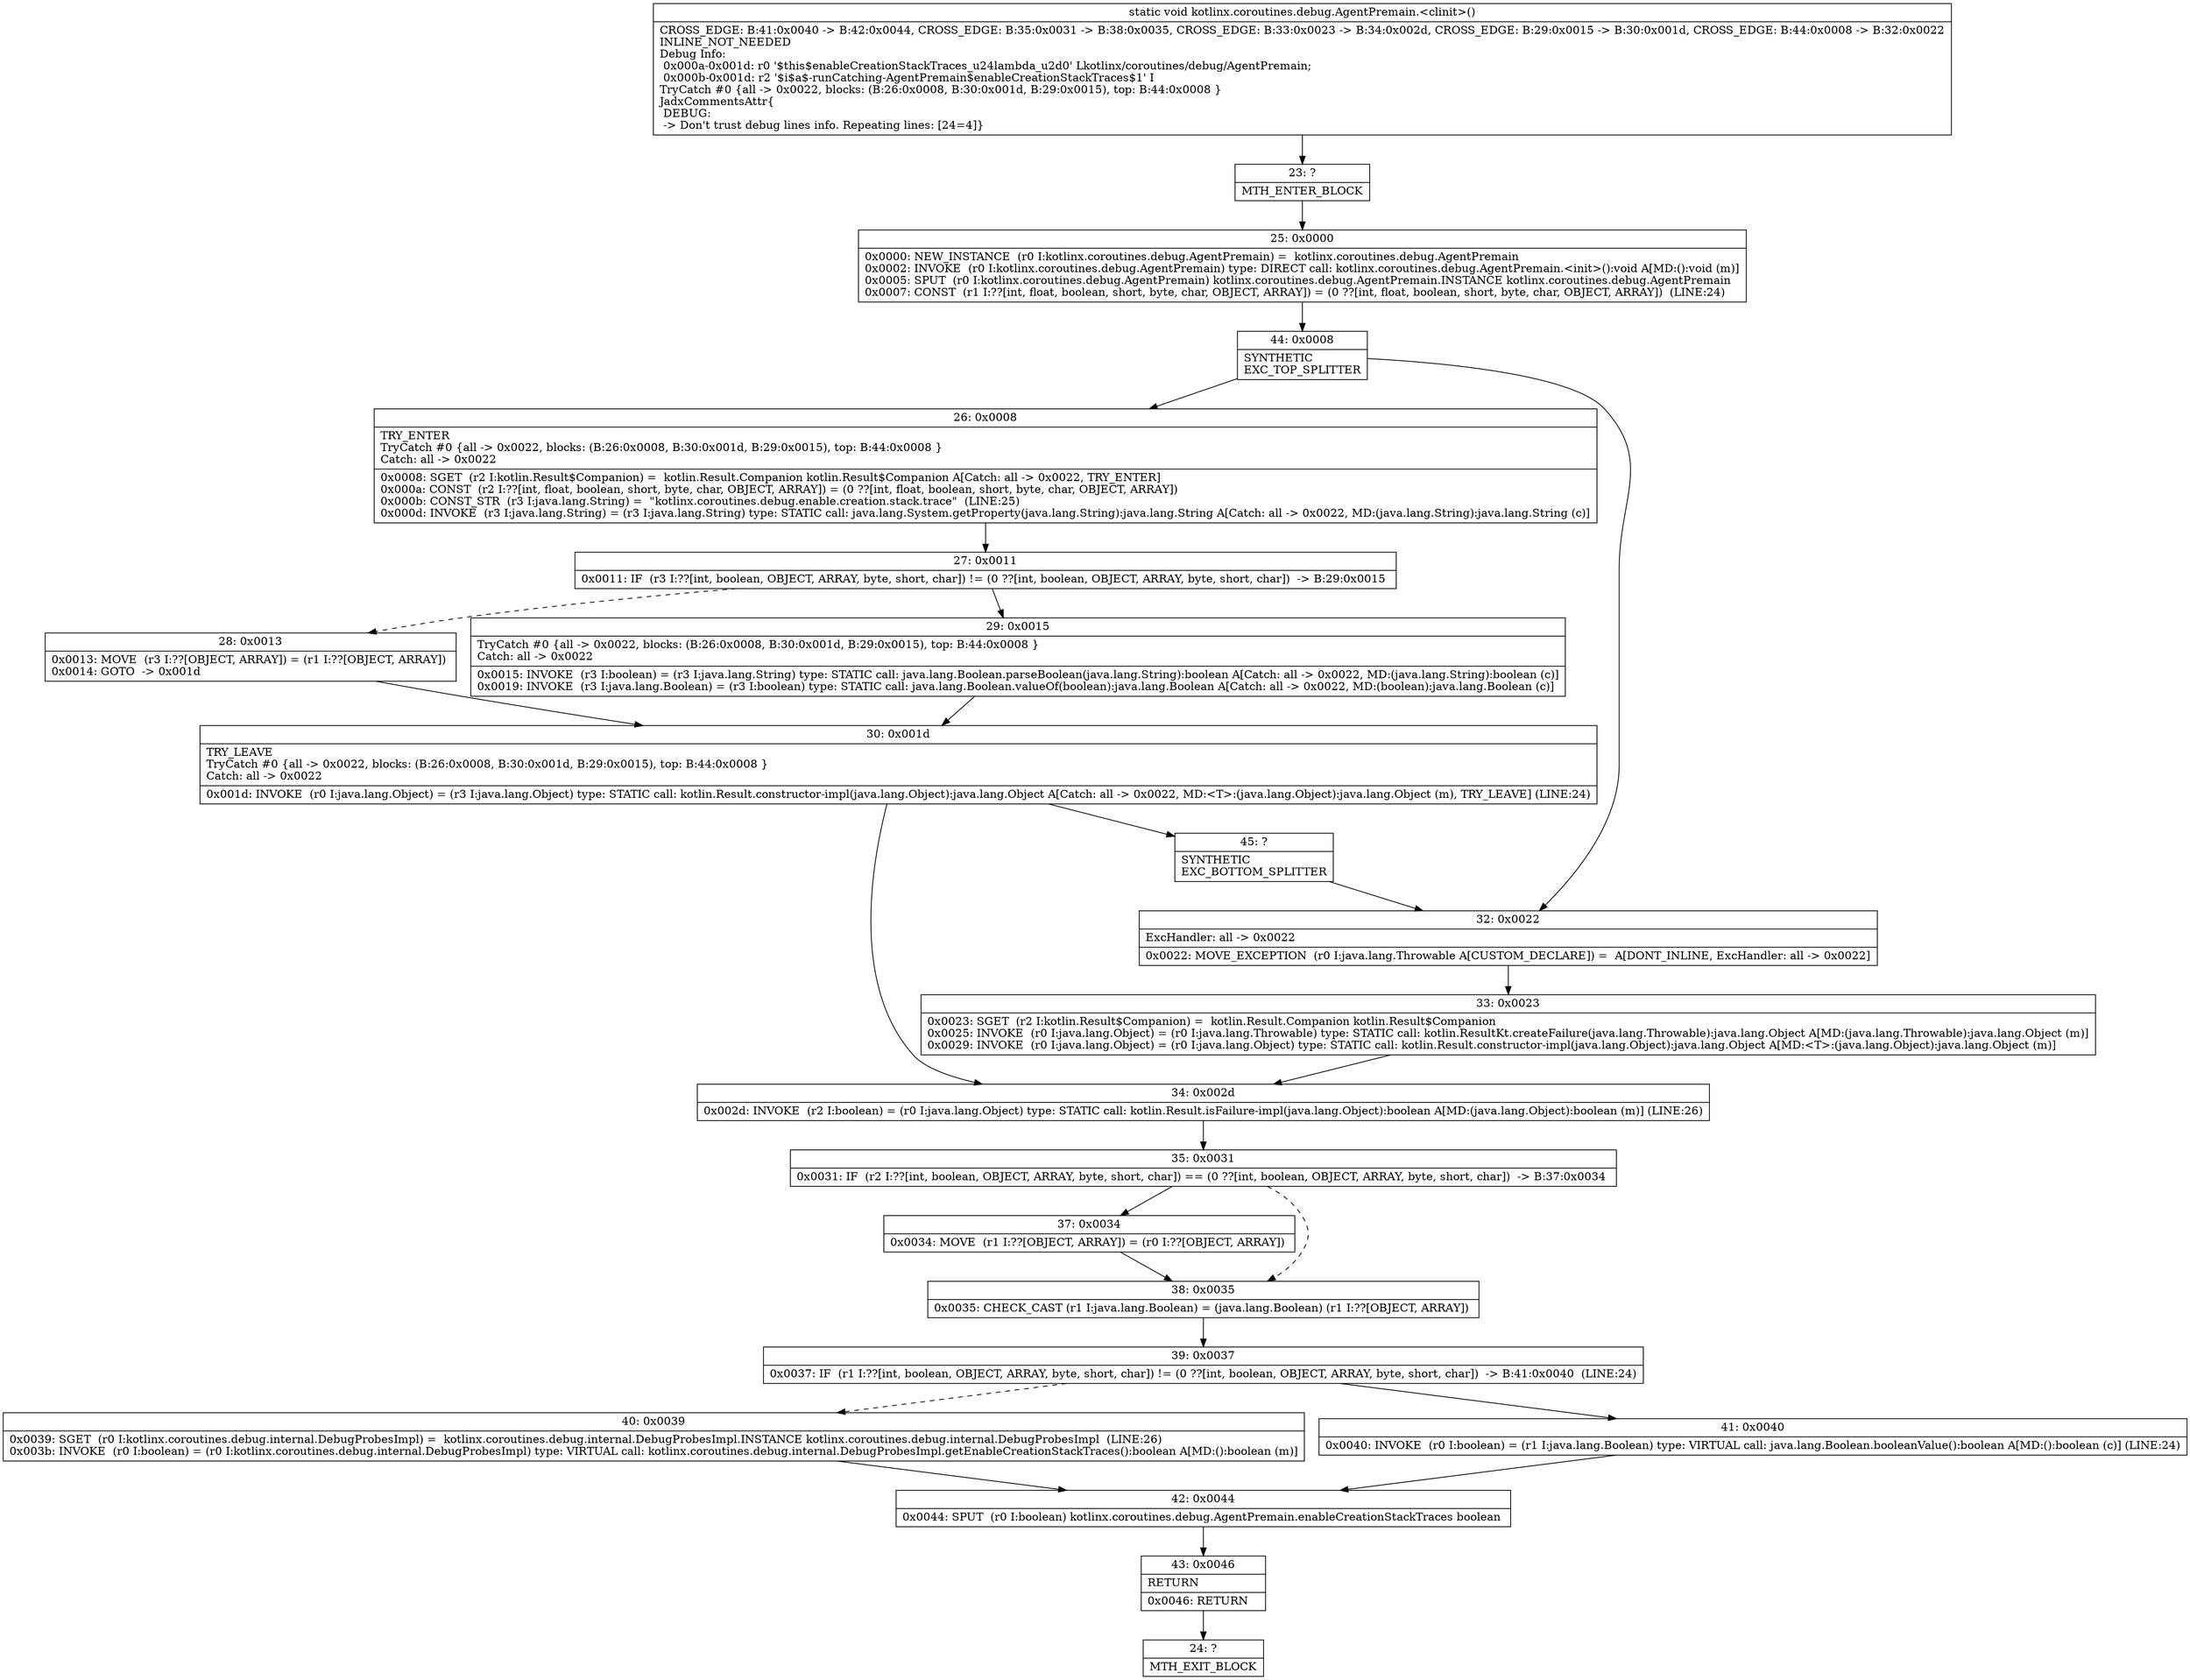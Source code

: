 digraph "CFG forkotlinx.coroutines.debug.AgentPremain.\<clinit\>()V" {
Node_23 [shape=record,label="{23\:\ ?|MTH_ENTER_BLOCK\l}"];
Node_25 [shape=record,label="{25\:\ 0x0000|0x0000: NEW_INSTANCE  (r0 I:kotlinx.coroutines.debug.AgentPremain) =  kotlinx.coroutines.debug.AgentPremain \l0x0002: INVOKE  (r0 I:kotlinx.coroutines.debug.AgentPremain) type: DIRECT call: kotlinx.coroutines.debug.AgentPremain.\<init\>():void A[MD:():void (m)]\l0x0005: SPUT  (r0 I:kotlinx.coroutines.debug.AgentPremain) kotlinx.coroutines.debug.AgentPremain.INSTANCE kotlinx.coroutines.debug.AgentPremain \l0x0007: CONST  (r1 I:??[int, float, boolean, short, byte, char, OBJECT, ARRAY]) = (0 ??[int, float, boolean, short, byte, char, OBJECT, ARRAY])  (LINE:24)\l}"];
Node_44 [shape=record,label="{44\:\ 0x0008|SYNTHETIC\lEXC_TOP_SPLITTER\l}"];
Node_26 [shape=record,label="{26\:\ 0x0008|TRY_ENTER\lTryCatch #0 \{all \-\> 0x0022, blocks: (B:26:0x0008, B:30:0x001d, B:29:0x0015), top: B:44:0x0008 \}\lCatch: all \-\> 0x0022\l|0x0008: SGET  (r2 I:kotlin.Result$Companion) =  kotlin.Result.Companion kotlin.Result$Companion A[Catch: all \-\> 0x0022, TRY_ENTER]\l0x000a: CONST  (r2 I:??[int, float, boolean, short, byte, char, OBJECT, ARRAY]) = (0 ??[int, float, boolean, short, byte, char, OBJECT, ARRAY]) \l0x000b: CONST_STR  (r3 I:java.lang.String) =  \"kotlinx.coroutines.debug.enable.creation.stack.trace\"  (LINE:25)\l0x000d: INVOKE  (r3 I:java.lang.String) = (r3 I:java.lang.String) type: STATIC call: java.lang.System.getProperty(java.lang.String):java.lang.String A[Catch: all \-\> 0x0022, MD:(java.lang.String):java.lang.String (c)]\l}"];
Node_27 [shape=record,label="{27\:\ 0x0011|0x0011: IF  (r3 I:??[int, boolean, OBJECT, ARRAY, byte, short, char]) != (0 ??[int, boolean, OBJECT, ARRAY, byte, short, char])  \-\> B:29:0x0015 \l}"];
Node_28 [shape=record,label="{28\:\ 0x0013|0x0013: MOVE  (r3 I:??[OBJECT, ARRAY]) = (r1 I:??[OBJECT, ARRAY]) \l0x0014: GOTO  \-\> 0x001d \l}"];
Node_30 [shape=record,label="{30\:\ 0x001d|TRY_LEAVE\lTryCatch #0 \{all \-\> 0x0022, blocks: (B:26:0x0008, B:30:0x001d, B:29:0x0015), top: B:44:0x0008 \}\lCatch: all \-\> 0x0022\l|0x001d: INVOKE  (r0 I:java.lang.Object) = (r3 I:java.lang.Object) type: STATIC call: kotlin.Result.constructor\-impl(java.lang.Object):java.lang.Object A[Catch: all \-\> 0x0022, MD:\<T\>:(java.lang.Object):java.lang.Object (m), TRY_LEAVE] (LINE:24)\l}"];
Node_34 [shape=record,label="{34\:\ 0x002d|0x002d: INVOKE  (r2 I:boolean) = (r0 I:java.lang.Object) type: STATIC call: kotlin.Result.isFailure\-impl(java.lang.Object):boolean A[MD:(java.lang.Object):boolean (m)] (LINE:26)\l}"];
Node_35 [shape=record,label="{35\:\ 0x0031|0x0031: IF  (r2 I:??[int, boolean, OBJECT, ARRAY, byte, short, char]) == (0 ??[int, boolean, OBJECT, ARRAY, byte, short, char])  \-\> B:37:0x0034 \l}"];
Node_37 [shape=record,label="{37\:\ 0x0034|0x0034: MOVE  (r1 I:??[OBJECT, ARRAY]) = (r0 I:??[OBJECT, ARRAY]) \l}"];
Node_38 [shape=record,label="{38\:\ 0x0035|0x0035: CHECK_CAST (r1 I:java.lang.Boolean) = (java.lang.Boolean) (r1 I:??[OBJECT, ARRAY]) \l}"];
Node_39 [shape=record,label="{39\:\ 0x0037|0x0037: IF  (r1 I:??[int, boolean, OBJECT, ARRAY, byte, short, char]) != (0 ??[int, boolean, OBJECT, ARRAY, byte, short, char])  \-\> B:41:0x0040  (LINE:24)\l}"];
Node_40 [shape=record,label="{40\:\ 0x0039|0x0039: SGET  (r0 I:kotlinx.coroutines.debug.internal.DebugProbesImpl) =  kotlinx.coroutines.debug.internal.DebugProbesImpl.INSTANCE kotlinx.coroutines.debug.internal.DebugProbesImpl  (LINE:26)\l0x003b: INVOKE  (r0 I:boolean) = (r0 I:kotlinx.coroutines.debug.internal.DebugProbesImpl) type: VIRTUAL call: kotlinx.coroutines.debug.internal.DebugProbesImpl.getEnableCreationStackTraces():boolean A[MD:():boolean (m)]\l}"];
Node_42 [shape=record,label="{42\:\ 0x0044|0x0044: SPUT  (r0 I:boolean) kotlinx.coroutines.debug.AgentPremain.enableCreationStackTraces boolean \l}"];
Node_43 [shape=record,label="{43\:\ 0x0046|RETURN\l|0x0046: RETURN   \l}"];
Node_24 [shape=record,label="{24\:\ ?|MTH_EXIT_BLOCK\l}"];
Node_41 [shape=record,label="{41\:\ 0x0040|0x0040: INVOKE  (r0 I:boolean) = (r1 I:java.lang.Boolean) type: VIRTUAL call: java.lang.Boolean.booleanValue():boolean A[MD:():boolean (c)] (LINE:24)\l}"];
Node_45 [shape=record,label="{45\:\ ?|SYNTHETIC\lEXC_BOTTOM_SPLITTER\l}"];
Node_29 [shape=record,label="{29\:\ 0x0015|TryCatch #0 \{all \-\> 0x0022, blocks: (B:26:0x0008, B:30:0x001d, B:29:0x0015), top: B:44:0x0008 \}\lCatch: all \-\> 0x0022\l|0x0015: INVOKE  (r3 I:boolean) = (r3 I:java.lang.String) type: STATIC call: java.lang.Boolean.parseBoolean(java.lang.String):boolean A[Catch: all \-\> 0x0022, MD:(java.lang.String):boolean (c)]\l0x0019: INVOKE  (r3 I:java.lang.Boolean) = (r3 I:boolean) type: STATIC call: java.lang.Boolean.valueOf(boolean):java.lang.Boolean A[Catch: all \-\> 0x0022, MD:(boolean):java.lang.Boolean (c)]\l}"];
Node_32 [shape=record,label="{32\:\ 0x0022|ExcHandler: all \-\> 0x0022\l|0x0022: MOVE_EXCEPTION  (r0 I:java.lang.Throwable A[CUSTOM_DECLARE]) =  A[DONT_INLINE, ExcHandler: all \-\> 0x0022]\l}"];
Node_33 [shape=record,label="{33\:\ 0x0023|0x0023: SGET  (r2 I:kotlin.Result$Companion) =  kotlin.Result.Companion kotlin.Result$Companion \l0x0025: INVOKE  (r0 I:java.lang.Object) = (r0 I:java.lang.Throwable) type: STATIC call: kotlin.ResultKt.createFailure(java.lang.Throwable):java.lang.Object A[MD:(java.lang.Throwable):java.lang.Object (m)]\l0x0029: INVOKE  (r0 I:java.lang.Object) = (r0 I:java.lang.Object) type: STATIC call: kotlin.Result.constructor\-impl(java.lang.Object):java.lang.Object A[MD:\<T\>:(java.lang.Object):java.lang.Object (m)]\l}"];
MethodNode[shape=record,label="{static void kotlinx.coroutines.debug.AgentPremain.\<clinit\>()  | CROSS_EDGE: B:41:0x0040 \-\> B:42:0x0044, CROSS_EDGE: B:35:0x0031 \-\> B:38:0x0035, CROSS_EDGE: B:33:0x0023 \-\> B:34:0x002d, CROSS_EDGE: B:29:0x0015 \-\> B:30:0x001d, CROSS_EDGE: B:44:0x0008 \-\> B:32:0x0022\lINLINE_NOT_NEEDED\lDebug Info:\l  0x000a\-0x001d: r0 '$this$enableCreationStackTraces_u24lambda_u2d0' Lkotlinx\/coroutines\/debug\/AgentPremain;\l  0x000b\-0x001d: r2 '$i$a$\-runCatching\-AgentPremain$enableCreationStackTraces$1' I\lTryCatch #0 \{all \-\> 0x0022, blocks: (B:26:0x0008, B:30:0x001d, B:29:0x0015), top: B:44:0x0008 \}\lJadxCommentsAttr\{\l DEBUG: \l \-\> Don't trust debug lines info. Repeating lines: [24=4]\}\l}"];
MethodNode -> Node_23;Node_23 -> Node_25;
Node_25 -> Node_44;
Node_44 -> Node_26;
Node_44 -> Node_32;
Node_26 -> Node_27;
Node_27 -> Node_28[style=dashed];
Node_27 -> Node_29;
Node_28 -> Node_30;
Node_30 -> Node_34;
Node_30 -> Node_45;
Node_34 -> Node_35;
Node_35 -> Node_37;
Node_35 -> Node_38[style=dashed];
Node_37 -> Node_38;
Node_38 -> Node_39;
Node_39 -> Node_40[style=dashed];
Node_39 -> Node_41;
Node_40 -> Node_42;
Node_42 -> Node_43;
Node_43 -> Node_24;
Node_41 -> Node_42;
Node_45 -> Node_32;
Node_29 -> Node_30;
Node_32 -> Node_33;
Node_33 -> Node_34;
}

